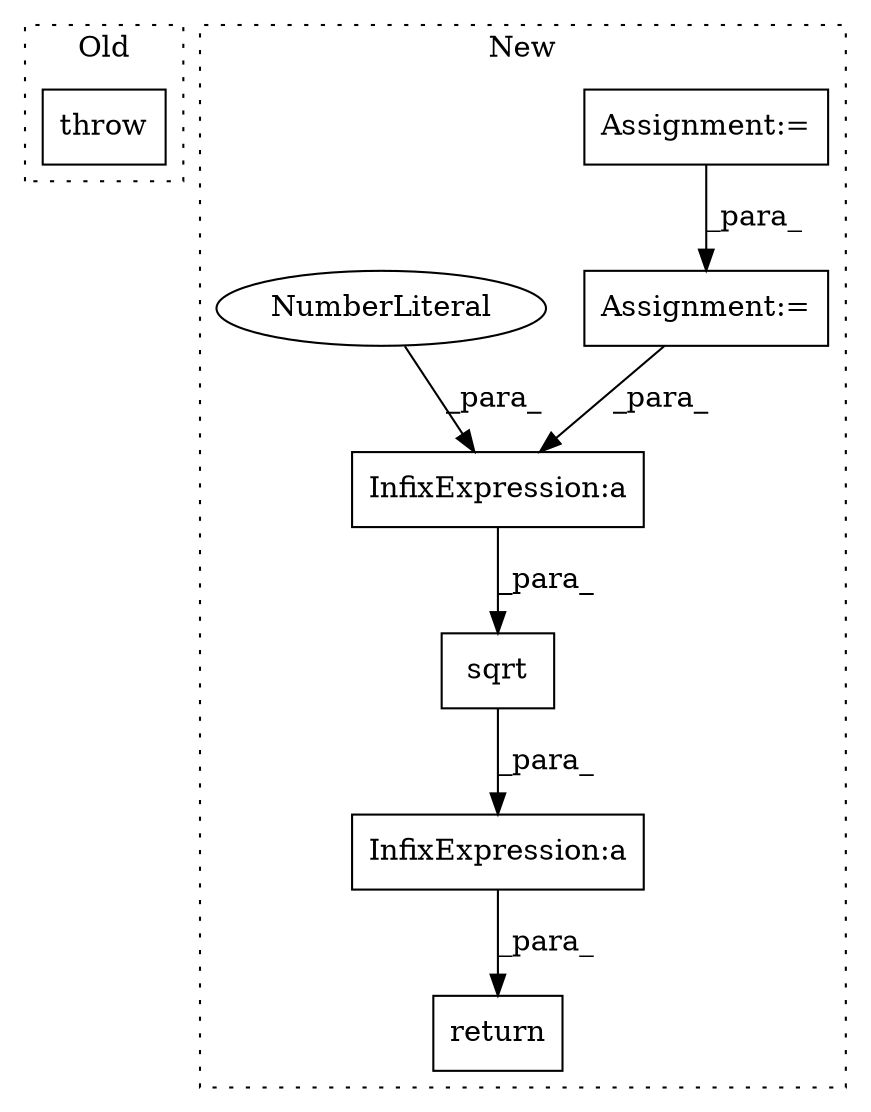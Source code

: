 digraph G {
subgraph cluster0 {
1 [label="throw" a="53" s="27390" l="6" shape="box"];
label = "Old";
style="dotted";
}
subgraph cluster1 {
2 [label="sqrt" a="32" s="27702,27731" l="5,1" shape="box"];
3 [label="InfixExpression:a" a="27" s="27863" l="3" shape="box"];
4 [label="Assignment:=" a="7" s="27554" l="12" shape="box"];
5 [label="Assignment:=" a="7" s="27517" l="1" shape="box"];
6 [label="InfixExpression:a" a="27" s="27727" l="3" shape="box"];
7 [label="NumberLiteral" a="34" s="27730" l="1" shape="ellipse"];
8 [label="return" a="41" s="27844" l="7" shape="box"];
label = "New";
style="dotted";
}
2 -> 3 [label="_para_"];
3 -> 8 [label="_para_"];
4 -> 6 [label="_para_"];
5 -> 4 [label="_para_"];
6 -> 2 [label="_para_"];
7 -> 6 [label="_para_"];
}